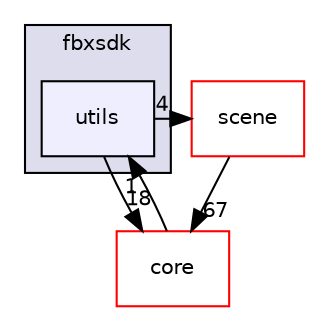 digraph "C:/github/FBXpythonSDK201701/FBXpythonSDK201701/2017.1/include/fbxsdk/utils" {
  compound=true
  node [ fontsize="10", fontname="Helvetica"];
  edge [ labelfontsize="10", labelfontname="Helvetica"];
  subgraph clusterdir_e7a7a586c60171c9c47f14bdba965fea {
    graph [ bgcolor="#ddddee", pencolor="black", label="fbxsdk" fontname="Helvetica", fontsize="10", URL="dir_e7a7a586c60171c9c47f14bdba965fea.html"]
  dir_48b60236b2acc8d1ee8a92b06080c54c [shape=box, label="utils", style="filled", fillcolor="#eeeeff", pencolor="black", URL="dir_48b60236b2acc8d1ee8a92b06080c54c.html"];
  }
  dir_441596eda9d85fa6dd6bb5a95a3b13d3 [shape=box label="scene" fillcolor="white" style="filled" color="red" URL="dir_441596eda9d85fa6dd6bb5a95a3b13d3.html"];
  dir_dc5f68bdde303aff54e2a4c8ef8e1df0 [shape=box label="core" fillcolor="white" style="filled" color="red" URL="dir_dc5f68bdde303aff54e2a4c8ef8e1df0.html"];
  dir_48b60236b2acc8d1ee8a92b06080c54c->dir_441596eda9d85fa6dd6bb5a95a3b13d3 [headlabel="4", labeldistance=1.5 headhref="dir_000017_000012.html"];
  dir_48b60236b2acc8d1ee8a92b06080c54c->dir_dc5f68bdde303aff54e2a4c8ef8e1df0 [headlabel="18", labeldistance=1.5 headhref="dir_000017_000004.html"];
  dir_441596eda9d85fa6dd6bb5a95a3b13d3->dir_dc5f68bdde303aff54e2a4c8ef8e1df0 [headlabel="67", labeldistance=1.5 headhref="dir_000012_000004.html"];
  dir_dc5f68bdde303aff54e2a4c8ef8e1df0->dir_48b60236b2acc8d1ee8a92b06080c54c [headlabel="1", labeldistance=1.5 headhref="dir_000004_000017.html"];
}
